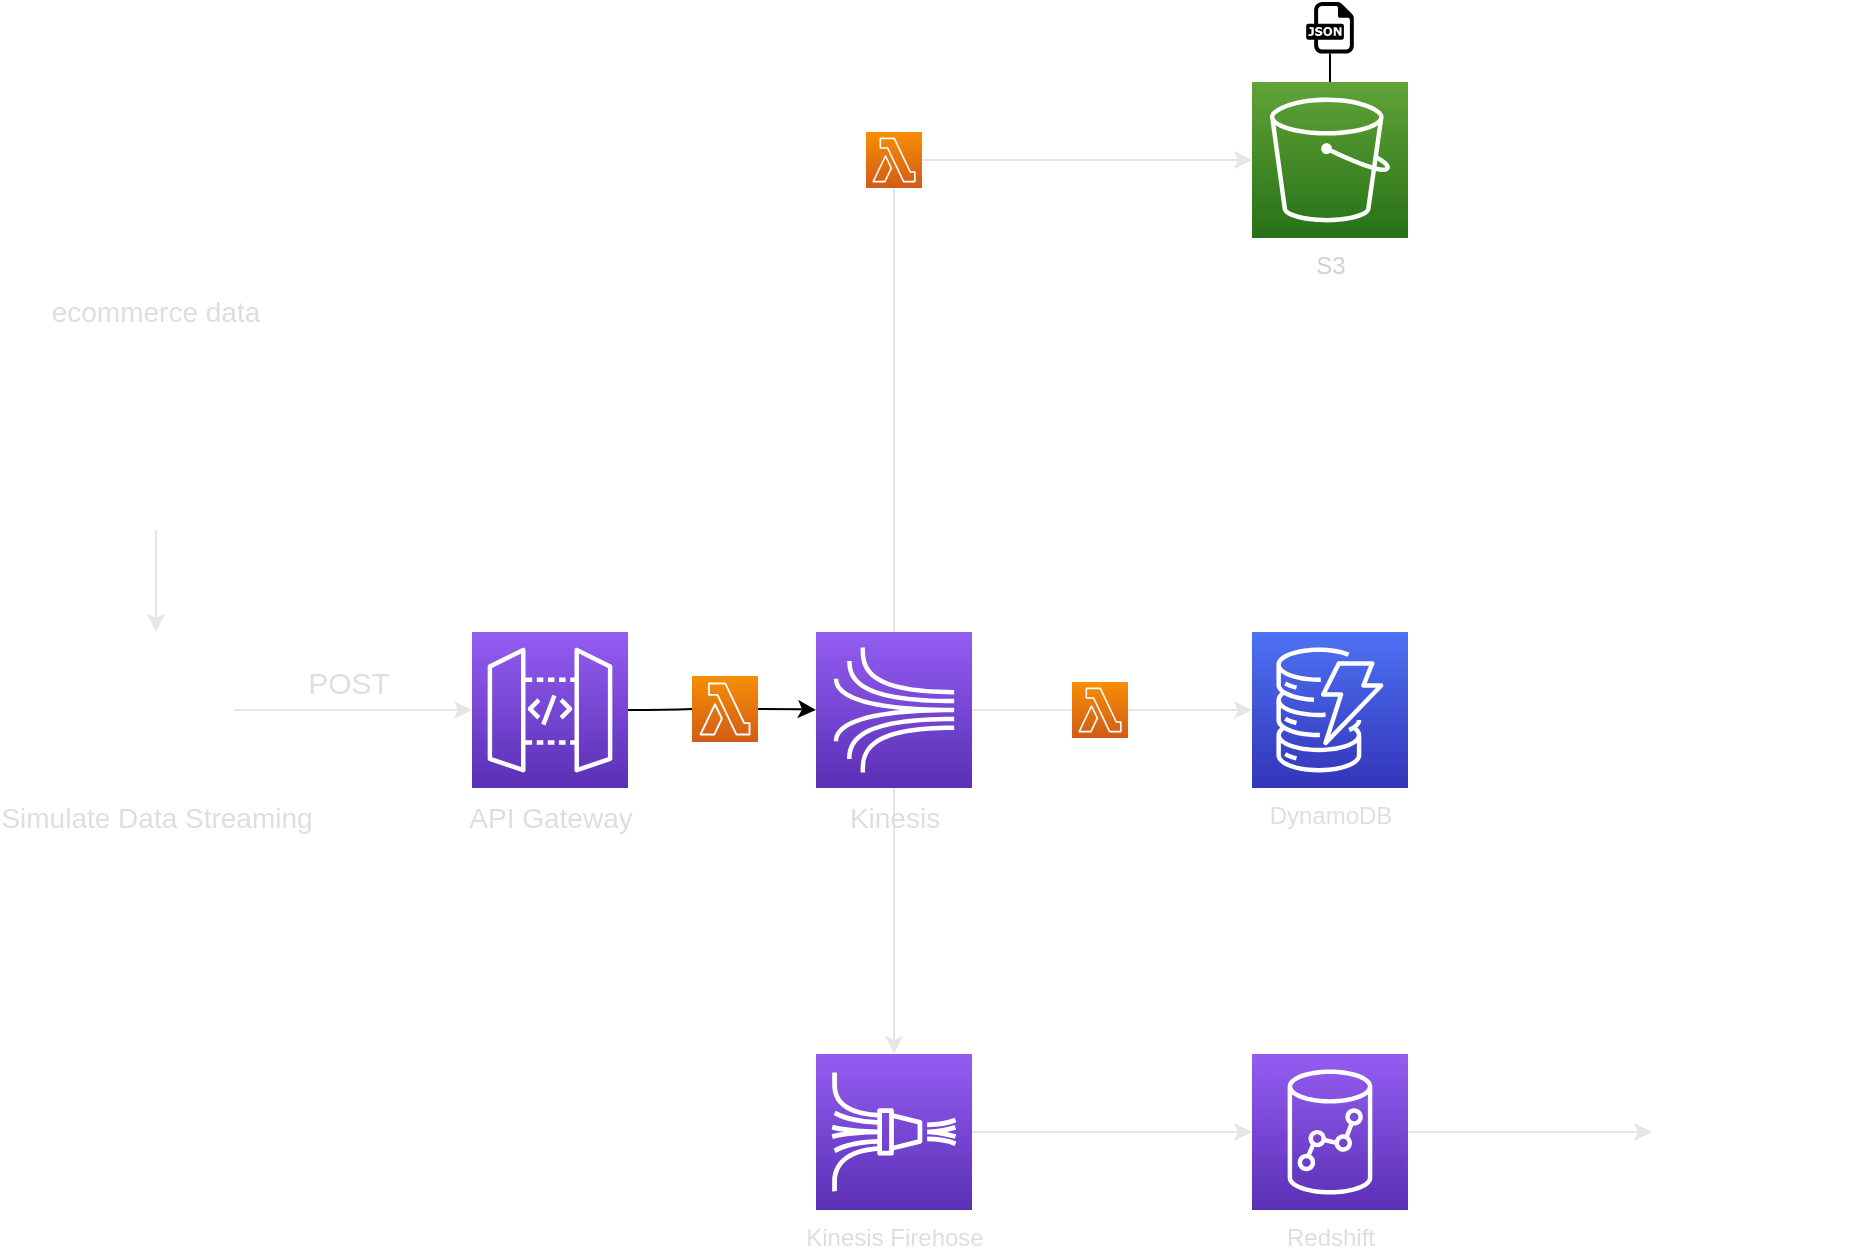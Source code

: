 <mxfile version="16.0.3" type="device"><diagram id="IkYTs75mhj4TECmvrreR" name="Page-1"><mxGraphModel dx="582" dy="1672" grid="1" gridSize="10" guides="1" tooltips="1" connect="1" arrows="1" fold="1" page="1" pageScale="1" pageWidth="1169" pageHeight="827" math="0" shadow="0"><root><mxCell id="0"/><mxCell id="1" parent="0"/><mxCell id="qmMerwDKsAp8zAsYEjNZ-7" style="edgeStyle=orthogonalEdgeStyle;orthogonalLoop=1;jettySize=auto;html=1;entryX=0;entryY=0.5;entryDx=0;entryDy=0;entryPerimeter=0;fontSize=15;curved=1;strokeColor=#E6E6E6;" parent="1" source="qmMerwDKsAp8zAsYEjNZ-1" target="qmMerwDKsAp8zAsYEjNZ-6" edge="1"><mxGeometry relative="1" as="geometry"/></mxCell><mxCell id="qmMerwDKsAp8zAsYEjNZ-8" value="POST" style="edgeLabel;html=1;align=center;verticalAlign=middle;resizable=0;points=[];fontSize=15;labelBackgroundColor=none;fontColor=#DEDEDE;" parent="qmMerwDKsAp8zAsYEjNZ-7" vertex="1" connectable="0"><mxGeometry x="-0.174" y="-1" relative="1" as="geometry"><mxPoint x="8" y="-15" as="offset"/></mxGeometry></mxCell><mxCell id="qmMerwDKsAp8zAsYEjNZ-1" value="&lt;font style=&quot;font-size: 14px&quot; color=&quot;#dedede&quot;&gt;Simulate Data Streaming&lt;/font&gt;" style="shape=image;html=1;verticalAlign=top;verticalLabelPosition=bottom;labelBackgroundColor=none;imageAspect=0;aspect=fixed;image=https://cdn4.iconfinder.com/data/icons/scripting-and-programming-languages/512/Python_logo-128.png;" parent="1" vertex="1"><mxGeometry x="63" y="375" width="78" height="78" as="geometry"/></mxCell><mxCell id="qmMerwDKsAp8zAsYEjNZ-3" style="edgeStyle=orthogonalEdgeStyle;orthogonalLoop=1;jettySize=auto;html=1;entryX=0.5;entryY=0;entryDx=0;entryDy=0;curved=1;strokeColor=#E6E6E6;" parent="1" source="qmMerwDKsAp8zAsYEjNZ-2" target="qmMerwDKsAp8zAsYEjNZ-1" edge="1"><mxGeometry relative="1" as="geometry"/></mxCell><mxCell id="qmMerwDKsAp8zAsYEjNZ-2" value="" style="shape=image;html=1;verticalAlign=top;verticalLabelPosition=bottom;labelBackgroundColor=#ffffff;imageAspect=0;aspect=fixed;image=https://cdn3.iconfinder.com/data/icons/dompicon-glyph-file-format-2/256/file-csv-format-type-128.png;" parent="1" vertex="1"><mxGeometry x="55" y="230" width="94" height="94" as="geometry"/></mxCell><mxCell id="qmMerwDKsAp8zAsYEjNZ-12" style="edgeStyle=orthogonalEdgeStyle;orthogonalLoop=1;jettySize=auto;html=1;entryX=0;entryY=0.5;entryDx=0;entryDy=0;entryPerimeter=0;fontSize=16;startArrow=none;curved=1;" parent="1" source="qmMerwDKsAp8zAsYEjNZ-15" target="qmMerwDKsAp8zAsYEjNZ-11" edge="1"><mxGeometry relative="1" as="geometry"/></mxCell><mxCell id="qmMerwDKsAp8zAsYEjNZ-6" value="API Gateway" style="points=[[0,0,0],[0.25,0,0],[0.5,0,0],[0.75,0,0],[1,0,0],[0,1,0],[0.25,1,0],[0.5,1,0],[0.75,1,0],[1,1,0],[0,0.25,0],[0,0.5,0],[0,0.75,0],[1,0.25,0],[1,0.5,0],[1,0.75,0]];outlineConnect=0;gradientColor=#945DF2;gradientDirection=north;fillColor=#5A30B5;strokeColor=#ffffff;dashed=0;verticalLabelPosition=bottom;verticalAlign=top;align=center;html=1;fontSize=14;fontStyle=0;aspect=fixed;shape=mxgraph.aws4.resourceIcon;resIcon=mxgraph.aws4.api_gateway;fontColor=#DEDEDE;" parent="1" vertex="1"><mxGeometry x="260" y="375" width="78" height="78" as="geometry"/></mxCell><mxCell id="qmMerwDKsAp8zAsYEjNZ-29" style="edgeStyle=orthogonalEdgeStyle;orthogonalLoop=1;jettySize=auto;html=1;entryX=0;entryY=0.5;entryDx=0;entryDy=0;entryPerimeter=0;fontSize=14;startArrow=none;curved=1;strokeColor=#E6E6E6;" parent="1" source="qmMerwDKsAp8zAsYEjNZ-27" target="qmMerwDKsAp8zAsYEjNZ-28" edge="1"><mxGeometry relative="1" as="geometry"/></mxCell><mxCell id="Z67dLvncL58OR-WtnZcX-2" style="edgeStyle=orthogonalEdgeStyle;rounded=0;orthogonalLoop=1;jettySize=auto;html=1;entryX=0.5;entryY=0;entryDx=0;entryDy=0;entryPerimeter=0;strokeColor=#E6E6E6;" parent="1" source="qmMerwDKsAp8zAsYEjNZ-11" target="Z67dLvncL58OR-WtnZcX-1" edge="1"><mxGeometry relative="1" as="geometry"/></mxCell><mxCell id="qmMerwDKsAp8zAsYEjNZ-11" value="&lt;font style=&quot;font-size: 14px&quot;&gt;Kinesis&lt;/font&gt;" style="points=[[0,0,0],[0.25,0,0],[0.5,0,0],[0.75,0,0],[1,0,0],[0,1,0],[0.25,1,0],[0.5,1,0],[0.75,1,0],[1,1,0],[0,0.25,0],[0,0.5,0],[0,0.75,0],[1,0.25,0],[1,0.5,0],[1,0.75,0]];outlineConnect=0;gradientColor=#945DF2;gradientDirection=north;fillColor=#5A30B5;strokeColor=#ffffff;dashed=0;verticalLabelPosition=bottom;verticalAlign=top;align=center;html=1;fontSize=12;fontStyle=0;aspect=fixed;shape=mxgraph.aws4.resourceIcon;resIcon=mxgraph.aws4.kinesis;fontColor=#DEDEDE;" parent="1" vertex="1"><mxGeometry x="432" y="375" width="78" height="78" as="geometry"/></mxCell><mxCell id="qmMerwDKsAp8zAsYEjNZ-15" value="" style="points=[[0,0,0],[0.25,0,0],[0.5,0,0],[0.75,0,0],[1,0,0],[0,1,0],[0.25,1,0],[0.5,1,0],[0.75,1,0],[1,1,0],[0,0.25,0],[0,0.5,0],[0,0.75,0],[1,0.25,0],[1,0.5,0],[1,0.75,0]];outlineConnect=0;fontColor=#232F3E;gradientColor=#F78E04;gradientDirection=north;fillColor=#D05C17;strokeColor=#ffffff;dashed=0;verticalLabelPosition=bottom;verticalAlign=top;align=center;html=1;fontSize=12;fontStyle=0;aspect=fixed;shape=mxgraph.aws4.resourceIcon;resIcon=mxgraph.aws4.lambda;" parent="1" vertex="1"><mxGeometry x="370" y="397" width="33" height="33" as="geometry"/></mxCell><mxCell id="qmMerwDKsAp8zAsYEjNZ-16" value="" style="edgeStyle=orthogonalEdgeStyle;orthogonalLoop=1;jettySize=auto;html=1;entryX=0;entryY=0.5;entryDx=0;entryDy=0;entryPerimeter=0;fontSize=16;endArrow=none;curved=1;" parent="1" source="qmMerwDKsAp8zAsYEjNZ-6" target="qmMerwDKsAp8zAsYEjNZ-15" edge="1"><mxGeometry relative="1" as="geometry"><mxPoint x="448" y="414.059" as="sourcePoint"/><mxPoint x="610" y="492.0" as="targetPoint"/></mxGeometry></mxCell><mxCell id="qmMerwDKsAp8zAsYEjNZ-24" style="edgeStyle=orthogonalEdgeStyle;orthogonalLoop=1;jettySize=auto;html=1;entryX=0;entryY=0.5;entryDx=0;entryDy=0;entryPerimeter=0;fontSize=16;exitX=1;exitY=0.5;exitDx=0;exitDy=0;exitPerimeter=0;startArrow=none;curved=1;strokeColor=#E6E6E6;" parent="1" source="qmMerwDKsAp8zAsYEjNZ-25" target="qmMerwDKsAp8zAsYEjNZ-23" edge="1"><mxGeometry relative="1" as="geometry"><mxPoint x="571" y="220" as="sourcePoint"/><Array as="points"/></mxGeometry></mxCell><mxCell id="qmMerwDKsAp8zAsYEjNZ-22" value="&lt;font color=&quot;#dedede&quot;&gt;ecommerce data&lt;/font&gt;" style="text;html=1;strokeColor=none;fillColor=none;align=center;verticalAlign=middle;whiteSpace=wrap;fontSize=14;" parent="1" vertex="1"><mxGeometry x="32" y="200" width="140" height="30" as="geometry"/></mxCell><mxCell id="qmMerwDKsAp8zAsYEjNZ-23" value="&lt;font color=&quot;#d1d1d1&quot;&gt;S3&lt;/font&gt;" style="points=[[0,0,0],[0.25,0,0],[0.5,0,0],[0.75,0,0],[1,0,0],[0,1,0],[0.25,1,0],[0.5,1,0],[0.75,1,0],[1,1,0],[0,0.25,0],[0,0.5,0],[0,0.75,0],[1,0.25,0],[1,0.5,0],[1,0.75,0]];outlineConnect=0;fontColor=#232F3E;gradientColor=#60A337;gradientDirection=north;fillColor=#277116;strokeColor=#ffffff;dashed=0;verticalLabelPosition=bottom;verticalAlign=top;align=center;html=1;fontSize=12;fontStyle=0;aspect=fixed;shape=mxgraph.aws4.resourceIcon;resIcon=mxgraph.aws4.s3;" parent="1" vertex="1"><mxGeometry x="650" y="100" width="78" height="78" as="geometry"/></mxCell><mxCell id="qmMerwDKsAp8zAsYEjNZ-25" value="" style="points=[[0,0,0],[0.25,0,0],[0.5,0,0],[0.75,0,0],[1,0,0],[0,1,0],[0.25,1,0],[0.5,1,0],[0.75,1,0],[1,1,0],[0,0.25,0],[0,0.5,0],[0,0.75,0],[1,0.25,0],[1,0.5,0],[1,0.75,0]];outlineConnect=0;fontColor=#232F3E;gradientColor=#F78E04;gradientDirection=north;fillColor=#D05C17;strokeColor=#ffffff;dashed=0;verticalLabelPosition=bottom;verticalAlign=top;align=center;html=1;fontSize=12;fontStyle=0;aspect=fixed;shape=mxgraph.aws4.resourceIcon;resIcon=mxgraph.aws4.lambda;" parent="1" vertex="1"><mxGeometry x="457" y="125" width="28" height="28" as="geometry"/></mxCell><mxCell id="qmMerwDKsAp8zAsYEjNZ-26" value="" style="edgeStyle=orthogonalEdgeStyle;orthogonalLoop=1;jettySize=auto;html=1;entryX=0.5;entryY=1;entryDx=0;entryDy=0;entryPerimeter=0;fontSize=16;exitX=0.5;exitY=0;exitDx=0;exitDy=0;exitPerimeter=0;endArrow=none;curved=1;strokeColor=#E6E6E6;" parent="1" source="qmMerwDKsAp8zAsYEjNZ-11" target="qmMerwDKsAp8zAsYEjNZ-25" edge="1"><mxGeometry relative="1" as="geometry"><mxPoint x="571.0" y="375" as="sourcePoint"/><mxPoint x="770" y="139.0" as="targetPoint"/><Array as="points"/></mxGeometry></mxCell><mxCell id="qmMerwDKsAp8zAsYEjNZ-28" value="DynamoDB" style="points=[[0,0,0],[0.25,0,0],[0.5,0,0],[0.75,0,0],[1,0,0],[0,1,0],[0.25,1,0],[0.5,1,0],[0.75,1,0],[1,1,0],[0,0.25,0],[0,0.5,0],[0,0.75,0],[1,0.25,0],[1,0.5,0],[1,0.75,0]];outlineConnect=0;gradientColor=#4D72F3;gradientDirection=north;fillColor=#3334B9;strokeColor=#ffffff;dashed=0;verticalLabelPosition=bottom;verticalAlign=top;align=center;html=1;fontSize=12;fontStyle=0;aspect=fixed;shape=mxgraph.aws4.resourceIcon;resIcon=mxgraph.aws4.dynamodb;fontColor=#DEDEDE;" parent="1" vertex="1"><mxGeometry x="650" y="375" width="78" height="78" as="geometry"/></mxCell><mxCell id="qmMerwDKsAp8zAsYEjNZ-27" value="" style="points=[[0,0,0],[0.25,0,0],[0.5,0,0],[0.75,0,0],[1,0,0],[0,1,0],[0.25,1,0],[0.5,1,0],[0.75,1,0],[1,1,0],[0,0.25,0],[0,0.5,0],[0,0.75,0],[1,0.25,0],[1,0.5,0],[1,0.75,0]];outlineConnect=0;fontColor=#232F3E;gradientColor=#F78E04;gradientDirection=north;fillColor=#D05C17;strokeColor=#ffffff;dashed=0;verticalLabelPosition=bottom;verticalAlign=top;align=center;html=1;fontSize=12;fontStyle=0;aspect=fixed;shape=mxgraph.aws4.resourceIcon;resIcon=mxgraph.aws4.lambda;" parent="1" vertex="1"><mxGeometry x="560" y="400" width="28" height="28" as="geometry"/></mxCell><mxCell id="qmMerwDKsAp8zAsYEjNZ-30" value="" style="edgeStyle=orthogonalEdgeStyle;orthogonalLoop=1;jettySize=auto;html=1;entryX=0;entryY=0.5;entryDx=0;entryDy=0;entryPerimeter=0;fontSize=14;endArrow=none;curved=1;strokeColor=#E6E6E6;" parent="1" source="qmMerwDKsAp8zAsYEjNZ-11" target="qmMerwDKsAp8zAsYEjNZ-27" edge="1"><mxGeometry relative="1" as="geometry"><mxPoint x="510" y="414" as="sourcePoint"/><mxPoint x="650" y="414" as="targetPoint"/></mxGeometry></mxCell><mxCell id="qmMerwDKsAp8zAsYEjNZ-31" value="" style="dashed=0;outlineConnect=0;html=1;align=center;labelPosition=center;verticalLabelPosition=bottom;verticalAlign=top;shape=mxgraph.weblogos.json;fontSize=14;" parent="1" vertex="1"><mxGeometry x="677.08" y="60" width="23.83" height="25.8" as="geometry"/></mxCell><mxCell id="qmMerwDKsAp8zAsYEjNZ-34" value="" style="endArrow=none;html=1;fontSize=14;exitX=0.5;exitY=0;exitDx=0;exitDy=0;exitPerimeter=0;curved=1;" parent="1" source="qmMerwDKsAp8zAsYEjNZ-23" target="qmMerwDKsAp8zAsYEjNZ-31" edge="1"><mxGeometry width="50" height="50" relative="1" as="geometry"><mxPoint x="700" y="80" as="sourcePoint"/><mxPoint x="740" y="50" as="targetPoint"/></mxGeometry></mxCell><mxCell id="E3lY--dW8aj-ye73e3Ho-2" style="edgeStyle=orthogonalEdgeStyle;rounded=0;orthogonalLoop=1;jettySize=auto;html=1;entryX=0;entryY=0.5;entryDx=0;entryDy=0;entryPerimeter=0;strokeColor=#E6E6E6;" parent="1" source="Z67dLvncL58OR-WtnZcX-1" target="E3lY--dW8aj-ye73e3Ho-1" edge="1"><mxGeometry relative="1" as="geometry"/></mxCell><mxCell id="Z67dLvncL58OR-WtnZcX-1" value="&lt;font color=&quot;#dedede&quot;&gt;Kinesis Firehose&lt;/font&gt;" style="sketch=0;points=[[0,0,0],[0.25,0,0],[0.5,0,0],[0.75,0,0],[1,0,0],[0,1,0],[0.25,1,0],[0.5,1,0],[0.75,1,0],[1,1,0],[0,0.25,0],[0,0.5,0],[0,0.75,0],[1,0.25,0],[1,0.5,0],[1,0.75,0]];outlineConnect=0;fontColor=#232F3E;gradientColor=#945DF2;gradientDirection=north;fillColor=#5A30B5;strokeColor=#ffffff;dashed=0;verticalLabelPosition=bottom;verticalAlign=top;align=center;html=1;fontSize=12;fontStyle=0;aspect=fixed;shape=mxgraph.aws4.resourceIcon;resIcon=mxgraph.aws4.kinesis_data_firehose;labelBackgroundColor=none;" parent="1" vertex="1"><mxGeometry x="432" y="586" width="78" height="78" as="geometry"/></mxCell><mxCell id="E3lY--dW8aj-ye73e3Ho-4" style="edgeStyle=orthogonalEdgeStyle;rounded=0;orthogonalLoop=1;jettySize=auto;html=1;entryX=0;entryY=0.5;entryDx=0;entryDy=0;fontColor=#DEDEDE;strokeColor=#E6E6E6;" parent="1" source="E3lY--dW8aj-ye73e3Ho-1" target="E3lY--dW8aj-ye73e3Ho-3" edge="1"><mxGeometry relative="1" as="geometry"/></mxCell><mxCell id="E3lY--dW8aj-ye73e3Ho-1" value="&lt;font color=&quot;#dedede&quot;&gt;Redshift&lt;/font&gt;" style="sketch=0;points=[[0,0,0],[0.25,0,0],[0.5,0,0],[0.75,0,0],[1,0,0],[0,1,0],[0.25,1,0],[0.5,1,0],[0.75,1,0],[1,1,0],[0,0.25,0],[0,0.5,0],[0,0.75,0],[1,0.25,0],[1,0.5,0],[1,0.75,0]];outlineConnect=0;fontColor=#232F3E;gradientColor=#945DF2;gradientDirection=north;fillColor=#5A30B5;strokeColor=#ffffff;dashed=0;verticalLabelPosition=bottom;verticalAlign=top;align=center;html=1;fontSize=12;fontStyle=0;aspect=fixed;shape=mxgraph.aws4.resourceIcon;resIcon=mxgraph.aws4.redshift;" parent="1" vertex="1"><mxGeometry x="649.99" y="586" width="78" height="78" as="geometry"/></mxCell><mxCell id="E3lY--dW8aj-ye73e3Ho-3" value="" style="shape=image;verticalLabelPosition=bottom;labelBackgroundColor=#ffffff;verticalAlign=top;aspect=fixed;imageAspect=0;image=https://www.bconcepts.pt/wp-content/uploads/2019/04/PowerBI-Logo.png;" parent="1" vertex="1"><mxGeometry x="850" y="570" width="110" height="110" as="geometry"/></mxCell></root></mxGraphModel></diagram></mxfile>